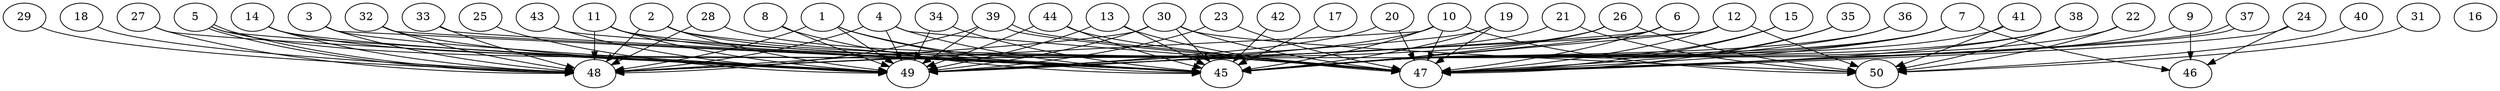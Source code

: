 // DAG automatically generated by daggen at Thu Oct  3 14:07:57 2019
// ./daggen --dot -n 50 --ccr 0.3 --fat 0.9 --regular 0.5 --density 0.7 --mindata 5242880 --maxdata 52428800 
digraph G {
  1 [size="121821867", alpha="0.14", expect_size="36546560"] 
  1 -> 45 [size ="36546560"]
  1 -> 47 [size ="36546560"]
  1 -> 48 [size ="36546560"]
  1 -> 49 [size ="36546560"]
  2 [size="147019093", alpha="0.17", expect_size="44105728"] 
  2 -> 45 [size ="44105728"]
  2 -> 47 [size ="44105728"]
  2 -> 48 [size ="44105728"]
  2 -> 49 [size ="44105728"]
  3 [size="125498027", alpha="0.09", expect_size="37649408"] 
  3 -> 45 [size ="37649408"]
  3 -> 48 [size ="37649408"]
  3 -> 49 [size ="37649408"]
  4 [size="48889173", alpha="0.16", expect_size="14666752"] 
  4 -> 45 [size ="14666752"]
  4 -> 47 [size ="14666752"]
  4 -> 48 [size ="14666752"]
  4 -> 49 [size ="14666752"]
  5 [size="81384107", alpha="0.17", expect_size="24415232"] 
  5 -> 45 [size ="24415232"]
  5 -> 48 [size ="24415232"]
  5 -> 48 [size ="24415232"]
  5 -> 49 [size ="24415232"]
  6 [size="102577493", alpha="0.01", expect_size="30773248"] 
  6 -> 45 [size ="30773248"]
  6 -> 47 [size ="30773248"]
  6 -> 49 [size ="30773248"]
  7 [size="156559360", alpha="0.10", expect_size="46967808"] 
  7 -> 45 [size ="46967808"]
  7 -> 46 [size ="46967808"]
  7 -> 47 [size ="46967808"]
  7 -> 49 [size ="46967808"]
  8 [size="150770347", alpha="0.19", expect_size="45231104"] 
  8 -> 45 [size ="45231104"]
  8 -> 49 [size ="45231104"]
  9 [size="42373120", alpha="0.08", expect_size="12711936"] 
  9 -> 45 [size ="12711936"]
  9 -> 46 [size ="12711936"]
  10 [size="161437013", alpha="0.05", expect_size="48431104"] 
  10 -> 45 [size ="48431104"]
  10 -> 47 [size ="48431104"]
  10 -> 48 [size ="48431104"]
  10 -> 49 [size ="48431104"]
  10 -> 50 [size ="48431104"]
  11 [size="46585173", alpha="0.13", expect_size="13975552"] 
  11 -> 45 [size ="13975552"]
  11 -> 47 [size ="13975552"]
  11 -> 48 [size ="13975552"]
  11 -> 49 [size ="13975552"]
  12 [size="153593173", alpha="0.20", expect_size="46077952"] 
  12 -> 45 [size ="46077952"]
  12 -> 47 [size ="46077952"]
  12 -> 49 [size ="46077952"]
  12 -> 50 [size ="46077952"]
  13 [size="132867413", alpha="0.08", expect_size="39860224"] 
  13 -> 45 [size ="39860224"]
  13 -> 47 [size ="39860224"]
  13 -> 49 [size ="39860224"]
  14 [size="49684480", alpha="0.05", expect_size="14905344"] 
  14 -> 45 [size ="14905344"]
  14 -> 48 [size ="14905344"]
  14 -> 49 [size ="14905344"]
  15 [size="173506560", alpha="0.16", expect_size="52051968"] 
  15 -> 45 [size ="52051968"]
  15 -> 47 [size ="52051968"]
  16 [size="152425813", alpha="0.18", expect_size="45727744"] 
  17 [size="163222187", alpha="0.18", expect_size="48966656"] 
  17 -> 45 [size ="48966656"]
  18 [size="83387733", alpha="0.10", expect_size="25016320"] 
  18 -> 48 [size ="25016320"]
  19 [size="75745280", alpha="0.09", expect_size="22723584"] 
  19 -> 45 [size ="22723584"]
  19 -> 47 [size ="22723584"]
  19 -> 49 [size ="22723584"]
  20 [size="140752213", alpha="0.16", expect_size="42225664"] 
  20 -> 47 [size ="42225664"]
  20 -> 49 [size ="42225664"]
  21 [size="23848960", alpha="0.17", expect_size="7154688"] 
  21 -> 48 [size ="7154688"]
  21 -> 50 [size ="7154688"]
  22 [size="126354773", alpha="0.14", expect_size="37906432"] 
  22 -> 45 [size ="37906432"]
  22 -> 50 [size ="37906432"]
  23 [size="126283093", alpha="0.05", expect_size="37884928"] 
  23 -> 47 [size ="37884928"]
  23 -> 49 [size ="37884928"]
  24 [size="35696640", alpha="0.00", expect_size="10708992"] 
  24 -> 46 [size ="10708992"]
  24 -> 47 [size ="10708992"]
  25 [size="77916160", alpha="0.03", expect_size="23374848"] 
  25 -> 49 [size ="23374848"]
  26 [size="43240107", alpha="0.17", expect_size="12972032"] 
  26 -> 45 [size ="12972032"]
  26 -> 48 [size ="12972032"]
  26 -> 50 [size ="12972032"]
  27 [size="27764053", alpha="0.09", expect_size="8329216"] 
  27 -> 48 [size ="8329216"]
  27 -> 49 [size ="8329216"]
  28 [size="168656213", alpha="0.17", expect_size="50596864"] 
  28 -> 47 [size ="50596864"]
  28 -> 48 [size ="50596864"]
  29 [size="90828800", alpha="0.09", expect_size="27248640"] 
  29 -> 48 [size ="27248640"]
  30 [size="160761173", alpha="0.19", expect_size="48228352"] 
  30 -> 45 [size ="48228352"]
  30 -> 47 [size ="48228352"]
  30 -> 48 [size ="48228352"]
  30 -> 49 [size ="48228352"]
  30 -> 50 [size ="48228352"]
  31 [size="132143787", alpha="0.13", expect_size="39643136"] 
  31 -> 50 [size ="39643136"]
  32 [size="109318827", alpha="0.04", expect_size="32795648"] 
  32 -> 45 [size ="32795648"]
  32 -> 48 [size ="32795648"]
  32 -> 49 [size ="32795648"]
  33 [size="64552960", alpha="0.09", expect_size="19365888"] 
  33 -> 45 [size ="19365888"]
  33 -> 48 [size ="19365888"]
  34 [size="105867947", alpha="0.19", expect_size="31760384"] 
  34 -> 45 [size ="31760384"]
  34 -> 49 [size ="31760384"]
  35 [size="107393707", alpha="0.09", expect_size="32218112"] 
  35 -> 45 [size ="32218112"]
  35 -> 47 [size ="32218112"]
  36 [size="133034667", alpha="0.15", expect_size="39910400"] 
  36 -> 45 [size ="39910400"]
  36 -> 47 [size ="39910400"]
  37 [size="110609067", alpha="0.01", expect_size="33182720"] 
  37 -> 47 [size ="33182720"]
  37 -> 47 [size ="33182720"]
  38 [size="21913600", alpha="0.14", expect_size="6574080"] 
  38 -> 45 [size ="6574080"]
  38 -> 47 [size ="6574080"]
  38 -> 50 [size ="6574080"]
  39 [size="157528747", alpha="0.16", expect_size="47258624"] 
  39 -> 47 [size ="47258624"]
  39 -> 47 [size ="47258624"]
  39 -> 48 [size ="47258624"]
  39 -> 49 [size ="47258624"]
  40 [size="70495573", alpha="0.12", expect_size="21148672"] 
  40 -> 50 [size ="21148672"]
  41 [size="62064640", alpha="0.10", expect_size="18619392"] 
  41 -> 45 [size ="18619392"]
  41 -> 50 [size ="18619392"]
  42 [size="161344853", alpha="0.01", expect_size="48403456"] 
  42 -> 45 [size ="48403456"]
  43 [size="32600747", alpha="0.07", expect_size="9780224"] 
  43 -> 45 [size ="9780224"]
  43 -> 49 [size ="9780224"]
  44 [size="105792853", alpha="0.14", expect_size="31737856"] 
  44 -> 45 [size ="31737856"]
  44 -> 47 [size ="31737856"]
  44 -> 49 [size ="31737856"]
  45 [size="98563413", alpha="0.09", expect_size="29569024"] 
  46 [size="166939307", alpha="0.08", expect_size="50081792"] 
  47 [size="131304107", alpha="0.08", expect_size="39391232"] 
  48 [size="137400320", alpha="0.07", expect_size="41220096"] 
  49 [size="93859840", alpha="0.15", expect_size="28157952"] 
  50 [size="58951680", alpha="0.02", expect_size="17685504"] 
}
